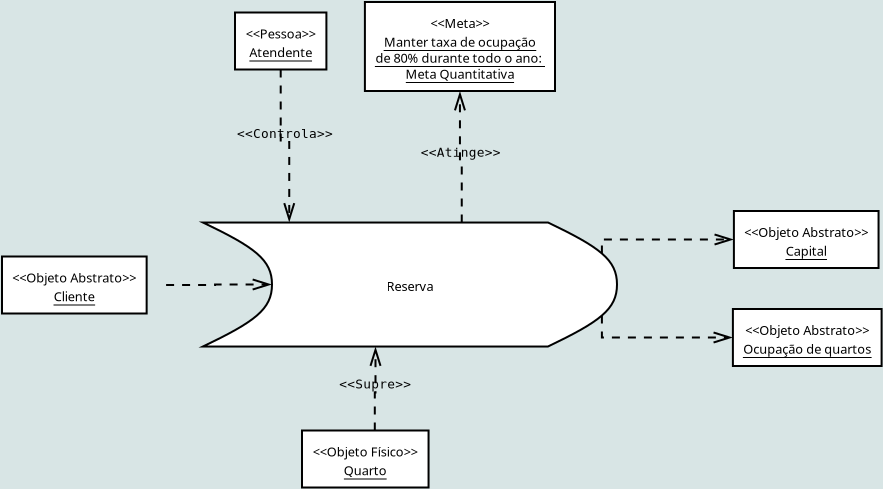 <?xml version="1.0" encoding="UTF-8"?>
<dia:diagram xmlns:dia="http://www.lysator.liu.se/~alla/dia/">
  <dia:layer name="Segundo plano" visible="true" active="true">
    <dia:object type="UML - Object" version="0" id="O0">
      <dia:attribute name="obj_pos">
        <dia:point val="21.5,1.6"/>
      </dia:attribute>
      <dia:attribute name="obj_bb">
        <dia:rectangle val="21.45,1.55;26.352,4.5"/>
      </dia:attribute>
      <dia:attribute name="meta">
        <dia:composite type="dict"/>
      </dia:attribute>
      <dia:attribute name="elem_corner">
        <dia:point val="21.5,1.6"/>
      </dia:attribute>
      <dia:attribute name="elem_width">
        <dia:real val="4.803"/>
      </dia:attribute>
      <dia:attribute name="elem_height">
        <dia:real val="2.85"/>
      </dia:attribute>
      <dia:attribute name="line_width">
        <dia:real val="0.1"/>
      </dia:attribute>
      <dia:attribute name="text_colour">
        <dia:color val="#000000"/>
      </dia:attribute>
      <dia:attribute name="line_colour">
        <dia:color val="#000000"/>
      </dia:attribute>
      <dia:attribute name="fill_colour">
        <dia:color val="#ffffff"/>
      </dia:attribute>
      <dia:attribute name="text">
        <dia:composite type="text">
          <dia:attribute name="string">
            <dia:string>#Atendente#</dia:string>
          </dia:attribute>
          <dia:attribute name="font">
            <dia:font family="sans" style="0" name="Helvetica"/>
          </dia:attribute>
          <dia:attribute name="height">
            <dia:real val="0.8"/>
          </dia:attribute>
          <dia:attribute name="pos">
            <dia:point val="23.901,3.79"/>
          </dia:attribute>
          <dia:attribute name="color">
            <dia:color val="#000000"/>
          </dia:attribute>
          <dia:attribute name="alignment">
            <dia:enum val="1"/>
          </dia:attribute>
        </dia:composite>
      </dia:attribute>
      <dia:attribute name="stereotype">
        <dia:string>#Pessoa#</dia:string>
      </dia:attribute>
      <dia:attribute name="exstate">
        <dia:string>##</dia:string>
      </dia:attribute>
      <dia:attribute name="attrib">
        <dia:composite type="text">
          <dia:attribute name="string">
            <dia:string>##</dia:string>
          </dia:attribute>
          <dia:attribute name="font">
            <dia:font family="sans" style="0" name="Helvetica"/>
          </dia:attribute>
          <dia:attribute name="height">
            <dia:real val="0.8"/>
          </dia:attribute>
          <dia:attribute name="pos">
            <dia:point val="0,0"/>
          </dia:attribute>
          <dia:attribute name="color">
            <dia:color val="#000000"/>
          </dia:attribute>
          <dia:attribute name="alignment">
            <dia:enum val="0"/>
          </dia:attribute>
        </dia:composite>
      </dia:attribute>
      <dia:attribute name="is_active">
        <dia:boolean val="false"/>
      </dia:attribute>
      <dia:attribute name="show_attribs">
        <dia:boolean val="false"/>
      </dia:attribute>
      <dia:attribute name="multiple">
        <dia:boolean val="false"/>
      </dia:attribute>
    </dia:object>
    <dia:object type="UML - Object" version="0" id="O1">
      <dia:attribute name="obj_pos">
        <dia:point val="9.85,13.8"/>
      </dia:attribute>
      <dia:attribute name="obj_bb">
        <dia:rectangle val="9.8,13.75;17.215,16.7"/>
      </dia:attribute>
      <dia:attribute name="meta">
        <dia:composite type="dict"/>
      </dia:attribute>
      <dia:attribute name="elem_corner">
        <dia:point val="9.85,13.8"/>
      </dia:attribute>
      <dia:attribute name="elem_width">
        <dia:real val="7.315"/>
      </dia:attribute>
      <dia:attribute name="elem_height">
        <dia:real val="2.85"/>
      </dia:attribute>
      <dia:attribute name="line_width">
        <dia:real val="0.1"/>
      </dia:attribute>
      <dia:attribute name="text_colour">
        <dia:color val="#000000"/>
      </dia:attribute>
      <dia:attribute name="line_colour">
        <dia:color val="#000000"/>
      </dia:attribute>
      <dia:attribute name="fill_colour">
        <dia:color val="#ffffff"/>
      </dia:attribute>
      <dia:attribute name="text">
        <dia:composite type="text">
          <dia:attribute name="string">
            <dia:string>#Cliente#</dia:string>
          </dia:attribute>
          <dia:attribute name="font">
            <dia:font family="sans" style="0" name="Helvetica"/>
          </dia:attribute>
          <dia:attribute name="height">
            <dia:real val="0.8"/>
          </dia:attribute>
          <dia:attribute name="pos">
            <dia:point val="13.508,15.99"/>
          </dia:attribute>
          <dia:attribute name="color">
            <dia:color val="#000000"/>
          </dia:attribute>
          <dia:attribute name="alignment">
            <dia:enum val="1"/>
          </dia:attribute>
        </dia:composite>
      </dia:attribute>
      <dia:attribute name="stereotype">
        <dia:string>#Objeto Abstrato#</dia:string>
      </dia:attribute>
      <dia:attribute name="exstate">
        <dia:string>##</dia:string>
      </dia:attribute>
      <dia:attribute name="attrib">
        <dia:composite type="text">
          <dia:attribute name="string">
            <dia:string>##</dia:string>
          </dia:attribute>
          <dia:attribute name="font">
            <dia:font family="sans" style="0" name="Helvetica"/>
          </dia:attribute>
          <dia:attribute name="height">
            <dia:real val="0.8"/>
          </dia:attribute>
          <dia:attribute name="pos">
            <dia:point val="0,0"/>
          </dia:attribute>
          <dia:attribute name="color">
            <dia:color val="#000000"/>
          </dia:attribute>
          <dia:attribute name="alignment">
            <dia:enum val="0"/>
          </dia:attribute>
        </dia:composite>
      </dia:attribute>
      <dia:attribute name="is_active">
        <dia:boolean val="false"/>
      </dia:attribute>
      <dia:attribute name="show_attribs">
        <dia:boolean val="false"/>
      </dia:attribute>
      <dia:attribute name="multiple">
        <dia:boolean val="false"/>
      </dia:attribute>
    </dia:object>
    <dia:object type="UML - Object" version="0" id="O2">
      <dia:attribute name="obj_pos">
        <dia:point val="24.85,22.5"/>
      </dia:attribute>
      <dia:attribute name="obj_bb">
        <dia:rectangle val="24.8,22.45;31.405,25.4"/>
      </dia:attribute>
      <dia:attribute name="meta">
        <dia:composite type="dict"/>
      </dia:attribute>
      <dia:attribute name="elem_corner">
        <dia:point val="24.85,22.5"/>
      </dia:attribute>
      <dia:attribute name="elem_width">
        <dia:real val="6.505"/>
      </dia:attribute>
      <dia:attribute name="elem_height">
        <dia:real val="2.85"/>
      </dia:attribute>
      <dia:attribute name="line_width">
        <dia:real val="0.1"/>
      </dia:attribute>
      <dia:attribute name="text_colour">
        <dia:color val="#000000"/>
      </dia:attribute>
      <dia:attribute name="line_colour">
        <dia:color val="#000000"/>
      </dia:attribute>
      <dia:attribute name="fill_colour">
        <dia:color val="#ffffff"/>
      </dia:attribute>
      <dia:attribute name="text">
        <dia:composite type="text">
          <dia:attribute name="string">
            <dia:string>#Quarto#</dia:string>
          </dia:attribute>
          <dia:attribute name="font">
            <dia:font family="sans" style="0" name="Helvetica"/>
          </dia:attribute>
          <dia:attribute name="height">
            <dia:real val="0.8"/>
          </dia:attribute>
          <dia:attribute name="pos">
            <dia:point val="28.102,24.69"/>
          </dia:attribute>
          <dia:attribute name="color">
            <dia:color val="#000000"/>
          </dia:attribute>
          <dia:attribute name="alignment">
            <dia:enum val="1"/>
          </dia:attribute>
        </dia:composite>
      </dia:attribute>
      <dia:attribute name="stereotype">
        <dia:string>#Objeto Físico#</dia:string>
      </dia:attribute>
      <dia:attribute name="exstate">
        <dia:string>##</dia:string>
      </dia:attribute>
      <dia:attribute name="attrib">
        <dia:composite type="text">
          <dia:attribute name="string">
            <dia:string>##</dia:string>
          </dia:attribute>
          <dia:attribute name="font">
            <dia:font family="sans" style="0" name="Helvetica"/>
          </dia:attribute>
          <dia:attribute name="height">
            <dia:real val="0.8"/>
          </dia:attribute>
          <dia:attribute name="pos">
            <dia:point val="0,0"/>
          </dia:attribute>
          <dia:attribute name="color">
            <dia:color val="#000000"/>
          </dia:attribute>
          <dia:attribute name="alignment">
            <dia:enum val="0"/>
          </dia:attribute>
        </dia:composite>
      </dia:attribute>
      <dia:attribute name="is_active">
        <dia:boolean val="false"/>
      </dia:attribute>
      <dia:attribute name="show_attribs">
        <dia:boolean val="false"/>
      </dia:attribute>
      <dia:attribute name="multiple">
        <dia:boolean val="false"/>
      </dia:attribute>
    </dia:object>
    <dia:object type="Flowchart - Transaction File" version="1" id="O3">
      <dia:attribute name="obj_pos">
        <dia:point val="19.9,12.1"/>
      </dia:attribute>
      <dia:attribute name="obj_bb">
        <dia:rectangle val="19.68,12.05;40.65,18.35"/>
      </dia:attribute>
      <dia:attribute name="meta">
        <dia:composite type="dict"/>
      </dia:attribute>
      <dia:attribute name="elem_corner">
        <dia:point val="19.9,12.1"/>
      </dia:attribute>
      <dia:attribute name="elem_width">
        <dia:real val="20.7"/>
      </dia:attribute>
      <dia:attribute name="elem_height">
        <dia:real val="6.2"/>
      </dia:attribute>
      <dia:attribute name="line_width">
        <dia:real val="0.1"/>
      </dia:attribute>
      <dia:attribute name="line_colour">
        <dia:color val="#000000"/>
      </dia:attribute>
      <dia:attribute name="fill_colour">
        <dia:color val="#ffffff"/>
      </dia:attribute>
      <dia:attribute name="show_background">
        <dia:boolean val="true"/>
      </dia:attribute>
      <dia:attribute name="line_style">
        <dia:enum val="0"/>
        <dia:real val="1"/>
      </dia:attribute>
      <dia:attribute name="padding">
        <dia:real val="0.1"/>
      </dia:attribute>
      <dia:attribute name="text">
        <dia:composite type="text">
          <dia:attribute name="string">
            <dia:string>#Reserva#</dia:string>
          </dia:attribute>
          <dia:attribute name="font">
            <dia:font family="sans" style="0" name="Helvetica"/>
          </dia:attribute>
          <dia:attribute name="height">
            <dia:real val="0.8"/>
          </dia:attribute>
          <dia:attribute name="pos">
            <dia:point val="30.25,15.44"/>
          </dia:attribute>
          <dia:attribute name="color">
            <dia:color val="#000000"/>
          </dia:attribute>
          <dia:attribute name="alignment">
            <dia:enum val="1"/>
          </dia:attribute>
        </dia:composite>
      </dia:attribute>
      <dia:attribute name="flip_horizontal">
        <dia:boolean val="true"/>
      </dia:attribute>
      <dia:attribute name="flip_vertical">
        <dia:boolean val="false"/>
      </dia:attribute>
      <dia:attribute name="subscale">
        <dia:real val="1"/>
      </dia:attribute>
    </dia:object>
    <dia:object type="UML - Object" version="0" id="O4">
      <dia:attribute name="obj_pos">
        <dia:point val="27.995,1.075"/>
      </dia:attribute>
      <dia:attribute name="obj_bb">
        <dia:rectangle val="27.945,1.025;37.33,5.575"/>
      </dia:attribute>
      <dia:attribute name="meta">
        <dia:composite type="dict"/>
      </dia:attribute>
      <dia:attribute name="elem_corner">
        <dia:point val="27.995,1.075"/>
      </dia:attribute>
      <dia:attribute name="elem_width">
        <dia:real val="9.285"/>
      </dia:attribute>
      <dia:attribute name="elem_height">
        <dia:real val="4.45"/>
      </dia:attribute>
      <dia:attribute name="line_width">
        <dia:real val="0.1"/>
      </dia:attribute>
      <dia:attribute name="text_colour">
        <dia:color val="#000000"/>
      </dia:attribute>
      <dia:attribute name="line_colour">
        <dia:color val="#000000"/>
      </dia:attribute>
      <dia:attribute name="fill_colour">
        <dia:color val="#ffffff"/>
      </dia:attribute>
      <dia:attribute name="text">
        <dia:composite type="text">
          <dia:attribute name="string">
            <dia:string>#Manter taxa de ocupação
de 80% durante todo o ano: 
Meta Quantitativa#</dia:string>
          </dia:attribute>
          <dia:attribute name="font">
            <dia:font family="sans" style="0" name="Helvetica"/>
          </dia:attribute>
          <dia:attribute name="height">
            <dia:real val="0.8"/>
          </dia:attribute>
          <dia:attribute name="pos">
            <dia:point val="32.638,3.265"/>
          </dia:attribute>
          <dia:attribute name="color">
            <dia:color val="#000000"/>
          </dia:attribute>
          <dia:attribute name="alignment">
            <dia:enum val="1"/>
          </dia:attribute>
        </dia:composite>
      </dia:attribute>
      <dia:attribute name="stereotype">
        <dia:string>#Meta#</dia:string>
      </dia:attribute>
      <dia:attribute name="exstate">
        <dia:string>##</dia:string>
      </dia:attribute>
      <dia:attribute name="attrib">
        <dia:composite type="text">
          <dia:attribute name="string">
            <dia:string>##</dia:string>
          </dia:attribute>
          <dia:attribute name="font">
            <dia:font family="sans" style="0" name="Helvetica"/>
          </dia:attribute>
          <dia:attribute name="height">
            <dia:real val="0.8"/>
          </dia:attribute>
          <dia:attribute name="pos">
            <dia:point val="0,0"/>
          </dia:attribute>
          <dia:attribute name="color">
            <dia:color val="#000000"/>
          </dia:attribute>
          <dia:attribute name="alignment">
            <dia:enum val="0"/>
          </dia:attribute>
        </dia:composite>
      </dia:attribute>
      <dia:attribute name="is_active">
        <dia:boolean val="false"/>
      </dia:attribute>
      <dia:attribute name="show_attribs">
        <dia:boolean val="false"/>
      </dia:attribute>
      <dia:attribute name="multiple">
        <dia:boolean val="false"/>
      </dia:attribute>
    </dia:object>
    <dia:object type="UML - Object" version="0" id="O5">
      <dia:attribute name="obj_pos">
        <dia:point val="46.445,11.525"/>
      </dia:attribute>
      <dia:attribute name="obj_bb">
        <dia:rectangle val="46.395,11.475;53.81,14.425"/>
      </dia:attribute>
      <dia:attribute name="meta">
        <dia:composite type="dict"/>
      </dia:attribute>
      <dia:attribute name="elem_corner">
        <dia:point val="46.445,11.525"/>
      </dia:attribute>
      <dia:attribute name="elem_width">
        <dia:real val="7.315"/>
      </dia:attribute>
      <dia:attribute name="elem_height">
        <dia:real val="2.85"/>
      </dia:attribute>
      <dia:attribute name="line_width">
        <dia:real val="0.1"/>
      </dia:attribute>
      <dia:attribute name="text_colour">
        <dia:color val="#000000"/>
      </dia:attribute>
      <dia:attribute name="line_colour">
        <dia:color val="#000000"/>
      </dia:attribute>
      <dia:attribute name="fill_colour">
        <dia:color val="#ffffff"/>
      </dia:attribute>
      <dia:attribute name="text">
        <dia:composite type="text">
          <dia:attribute name="string">
            <dia:string>#Capital#</dia:string>
          </dia:attribute>
          <dia:attribute name="font">
            <dia:font family="sans" style="0" name="Helvetica"/>
          </dia:attribute>
          <dia:attribute name="height">
            <dia:real val="0.8"/>
          </dia:attribute>
          <dia:attribute name="pos">
            <dia:point val="50.102,13.715"/>
          </dia:attribute>
          <dia:attribute name="color">
            <dia:color val="#000000"/>
          </dia:attribute>
          <dia:attribute name="alignment">
            <dia:enum val="1"/>
          </dia:attribute>
        </dia:composite>
      </dia:attribute>
      <dia:attribute name="stereotype">
        <dia:string>#Objeto Abstrato#</dia:string>
      </dia:attribute>
      <dia:attribute name="exstate">
        <dia:string>##</dia:string>
      </dia:attribute>
      <dia:attribute name="attrib">
        <dia:composite type="text">
          <dia:attribute name="string">
            <dia:string>##</dia:string>
          </dia:attribute>
          <dia:attribute name="font">
            <dia:font family="sans" style="0" name="Helvetica"/>
          </dia:attribute>
          <dia:attribute name="height">
            <dia:real val="0.8"/>
          </dia:attribute>
          <dia:attribute name="pos">
            <dia:point val="0,0"/>
          </dia:attribute>
          <dia:attribute name="color">
            <dia:color val="#000000"/>
          </dia:attribute>
          <dia:attribute name="alignment">
            <dia:enum val="0"/>
          </dia:attribute>
        </dia:composite>
      </dia:attribute>
      <dia:attribute name="is_active">
        <dia:boolean val="false"/>
      </dia:attribute>
      <dia:attribute name="show_attribs">
        <dia:boolean val="false"/>
      </dia:attribute>
      <dia:attribute name="multiple">
        <dia:boolean val="false"/>
      </dia:attribute>
    </dia:object>
    <dia:object type="UML - Object" version="0" id="O6">
      <dia:attribute name="obj_pos">
        <dia:point val="46.395,16.425"/>
      </dia:attribute>
      <dia:attribute name="obj_bb">
        <dia:rectangle val="46.345,16.375;53.76,19.325"/>
      </dia:attribute>
      <dia:attribute name="meta">
        <dia:composite type="dict"/>
      </dia:attribute>
      <dia:attribute name="elem_corner">
        <dia:point val="46.395,16.425"/>
      </dia:attribute>
      <dia:attribute name="elem_width">
        <dia:real val="7.315"/>
      </dia:attribute>
      <dia:attribute name="elem_height">
        <dia:real val="2.85"/>
      </dia:attribute>
      <dia:attribute name="line_width">
        <dia:real val="0.1"/>
      </dia:attribute>
      <dia:attribute name="text_colour">
        <dia:color val="#000000"/>
      </dia:attribute>
      <dia:attribute name="line_colour">
        <dia:color val="#000000"/>
      </dia:attribute>
      <dia:attribute name="fill_colour">
        <dia:color val="#ffffff"/>
      </dia:attribute>
      <dia:attribute name="text">
        <dia:composite type="text">
          <dia:attribute name="string">
            <dia:string>#Ocupação de quartos#</dia:string>
          </dia:attribute>
          <dia:attribute name="font">
            <dia:font family="sans" style="0" name="Helvetica"/>
          </dia:attribute>
          <dia:attribute name="height">
            <dia:real val="0.8"/>
          </dia:attribute>
          <dia:attribute name="pos">
            <dia:point val="50.053,18.615"/>
          </dia:attribute>
          <dia:attribute name="color">
            <dia:color val="#000000"/>
          </dia:attribute>
          <dia:attribute name="alignment">
            <dia:enum val="1"/>
          </dia:attribute>
        </dia:composite>
      </dia:attribute>
      <dia:attribute name="stereotype">
        <dia:string>#Objeto Abstrato#</dia:string>
      </dia:attribute>
      <dia:attribute name="exstate">
        <dia:string>##</dia:string>
      </dia:attribute>
      <dia:attribute name="attrib">
        <dia:composite type="text">
          <dia:attribute name="string">
            <dia:string>##</dia:string>
          </dia:attribute>
          <dia:attribute name="font">
            <dia:font family="sans" style="0" name="Helvetica"/>
          </dia:attribute>
          <dia:attribute name="height">
            <dia:real val="0.8"/>
          </dia:attribute>
          <dia:attribute name="pos">
            <dia:point val="0,0"/>
          </dia:attribute>
          <dia:attribute name="color">
            <dia:color val="#000000"/>
          </dia:attribute>
          <dia:attribute name="alignment">
            <dia:enum val="0"/>
          </dia:attribute>
        </dia:composite>
      </dia:attribute>
      <dia:attribute name="is_active">
        <dia:boolean val="false"/>
      </dia:attribute>
      <dia:attribute name="show_attribs">
        <dia:boolean val="false"/>
      </dia:attribute>
      <dia:attribute name="multiple">
        <dia:boolean val="false"/>
      </dia:attribute>
    </dia:object>
    <dia:object type="UML - Dependency" version="1" id="O7">
      <dia:attribute name="obj_pos">
        <dia:point val="23.901,4.45"/>
      </dia:attribute>
      <dia:attribute name="obj_bb">
        <dia:rectangle val="22.517,4.4;25.597,12.55"/>
      </dia:attribute>
      <dia:attribute name="meta">
        <dia:composite type="dict"/>
      </dia:attribute>
      <dia:attribute name="orth_points">
        <dia:point val="23.901,4.45"/>
        <dia:point val="23.901,8.075"/>
        <dia:point val="24.212,8.075"/>
        <dia:point val="24.212,12.1"/>
      </dia:attribute>
      <dia:attribute name="orth_orient">
        <dia:enum val="1"/>
        <dia:enum val="0"/>
        <dia:enum val="1"/>
      </dia:attribute>
      <dia:attribute name="orth_autoroute">
        <dia:boolean val="true"/>
      </dia:attribute>
      <dia:attribute name="text_colour">
        <dia:color val="#000000"/>
      </dia:attribute>
      <dia:attribute name="line_colour">
        <dia:color val="#000000"/>
      </dia:attribute>
      <dia:attribute name="name">
        <dia:string>##</dia:string>
      </dia:attribute>
      <dia:attribute name="stereotype">
        <dia:string>#Controla#</dia:string>
      </dia:attribute>
      <dia:attribute name="draw_arrow">
        <dia:boolean val="true"/>
      </dia:attribute>
      <dia:connections>
        <dia:connection handle="0" to="O0" connection="6"/>
        <dia:connection handle="1" to="O3" connection="3"/>
      </dia:connections>
    </dia:object>
    <dia:object type="UML - Dependency" version="1" id="O8">
      <dia:attribute name="obj_pos">
        <dia:point val="32.837,12.1"/>
      </dia:attribute>
      <dia:attribute name="obj_bb">
        <dia:rectangle val="30.812,5.075;34.663,12.15"/>
      </dia:attribute>
      <dia:attribute name="meta">
        <dia:composite type="dict"/>
      </dia:attribute>
      <dia:attribute name="orth_points">
        <dia:point val="32.837,12.1"/>
        <dia:point val="32.837,9.012"/>
        <dia:point val="32.638,9.012"/>
        <dia:point val="32.638,5.525"/>
      </dia:attribute>
      <dia:attribute name="orth_orient">
        <dia:enum val="1"/>
        <dia:enum val="0"/>
        <dia:enum val="1"/>
      </dia:attribute>
      <dia:attribute name="orth_autoroute">
        <dia:boolean val="true"/>
      </dia:attribute>
      <dia:attribute name="text_colour">
        <dia:color val="#000000"/>
      </dia:attribute>
      <dia:attribute name="line_colour">
        <dia:color val="#000000"/>
      </dia:attribute>
      <dia:attribute name="name">
        <dia:string>#&lt;&lt;Atinge&gt;&gt;#</dia:string>
      </dia:attribute>
      <dia:attribute name="stereotype">
        <dia:string>##</dia:string>
      </dia:attribute>
      <dia:attribute name="draw_arrow">
        <dia:boolean val="true"/>
      </dia:attribute>
      <dia:connections>
        <dia:connection handle="0" to="O3" connection="1"/>
        <dia:connection handle="1" to="O4" connection="6"/>
      </dia:connections>
    </dia:object>
    <dia:object type="UML - Dependency" version="1" id="O9">
      <dia:attribute name="obj_pos">
        <dia:point val="18.055,15.225"/>
      </dia:attribute>
      <dia:attribute name="obj_bb">
        <dia:rectangle val="18.005,14.412;23.8,16.012"/>
      </dia:attribute>
      <dia:attribute name="meta">
        <dia:composite type="dict"/>
      </dia:attribute>
      <dia:attribute name="orth_points">
        <dia:point val="18.055,15.225"/>
        <dia:point val="20.503,15.225"/>
        <dia:point val="20.503,15.2"/>
        <dia:point val="23.35,15.2"/>
      </dia:attribute>
      <dia:attribute name="orth_orient">
        <dia:enum val="0"/>
        <dia:enum val="1"/>
        <dia:enum val="0"/>
      </dia:attribute>
      <dia:attribute name="orth_autoroute">
        <dia:boolean val="true"/>
      </dia:attribute>
      <dia:attribute name="text_colour">
        <dia:color val="#000000"/>
      </dia:attribute>
      <dia:attribute name="line_colour">
        <dia:color val="#000000"/>
      </dia:attribute>
      <dia:attribute name="name">
        <dia:string>##</dia:string>
      </dia:attribute>
      <dia:attribute name="stereotype">
        <dia:string>##</dia:string>
      </dia:attribute>
      <dia:attribute name="draw_arrow">
        <dia:boolean val="true"/>
      </dia:attribute>
      <dia:connections>
        <dia:connection handle="0" to="O1" connection="4"/>
        <dia:connection handle="1" to="O3" connection="10"/>
      </dia:connections>
    </dia:object>
    <dia:object type="UML - Dependency" version="1" id="O10">
      <dia:attribute name="obj_pos">
        <dia:point val="28.49,22.5"/>
      </dia:attribute>
      <dia:attribute name="obj_bb">
        <dia:rectangle val="26.775,17.85;30.24,22.55"/>
      </dia:attribute>
      <dia:attribute name="meta">
        <dia:composite type="dict"/>
      </dia:attribute>
      <dia:attribute name="orth_points">
        <dia:point val="28.49,22.5"/>
        <dia:point val="28.49,20.6"/>
        <dia:point val="28.525,20.6"/>
        <dia:point val="28.525,18.3"/>
      </dia:attribute>
      <dia:attribute name="orth_orient">
        <dia:enum val="1"/>
        <dia:enum val="0"/>
        <dia:enum val="1"/>
      </dia:attribute>
      <dia:attribute name="orth_autoroute">
        <dia:boolean val="false"/>
      </dia:attribute>
      <dia:attribute name="text_colour">
        <dia:color val="#000000"/>
      </dia:attribute>
      <dia:attribute name="line_colour">
        <dia:color val="#000000"/>
      </dia:attribute>
      <dia:attribute name="name">
        <dia:string>#&lt;&lt;Supre&gt;&gt;#</dia:string>
      </dia:attribute>
      <dia:attribute name="stereotype">
        <dia:string>##</dia:string>
      </dia:attribute>
      <dia:attribute name="draw_arrow">
        <dia:boolean val="true"/>
      </dia:attribute>
      <dia:connections>
        <dia:connection handle="0" to="O2" connection="1"/>
        <dia:connection handle="1" to="O3" connection="14"/>
      </dia:connections>
    </dia:object>
    <dia:object type="UML - Dependency" version="1" id="O11">
      <dia:attribute name="obj_pos">
        <dia:point val="39.845,13.65"/>
      </dia:attribute>
      <dia:attribute name="obj_bb">
        <dia:rectangle val="39.795,12.15;46.516,13.75"/>
      </dia:attribute>
      <dia:attribute name="meta">
        <dia:composite type="dict"/>
      </dia:attribute>
      <dia:attribute name="orth_points">
        <dia:point val="39.845,13.65"/>
        <dia:point val="39.845,12.95"/>
        <dia:point val="46.445,12.95"/>
        <dia:point val="46.445,12.95"/>
      </dia:attribute>
      <dia:attribute name="orth_orient">
        <dia:enum val="1"/>
        <dia:enum val="0"/>
        <dia:enum val="1"/>
      </dia:attribute>
      <dia:attribute name="orth_autoroute">
        <dia:boolean val="false"/>
      </dia:attribute>
      <dia:attribute name="text_colour">
        <dia:color val="#000000"/>
      </dia:attribute>
      <dia:attribute name="line_colour">
        <dia:color val="#000000"/>
      </dia:attribute>
      <dia:attribute name="name">
        <dia:string>##</dia:string>
      </dia:attribute>
      <dia:attribute name="stereotype">
        <dia:string>##</dia:string>
      </dia:attribute>
      <dia:attribute name="draw_arrow">
        <dia:boolean val="true"/>
      </dia:attribute>
      <dia:connections>
        <dia:connection handle="0" to="O3" connection="5"/>
        <dia:connection handle="1" to="O5" connection="3"/>
      </dia:connections>
    </dia:object>
    <dia:object type="UML - Dependency" version="1" id="O12">
      <dia:attribute name="obj_pos">
        <dia:point val="39.845,16.75"/>
      </dia:attribute>
      <dia:attribute name="obj_bb">
        <dia:rectangle val="39.795,16.7;46.466,18.65"/>
      </dia:attribute>
      <dia:attribute name="meta">
        <dia:composite type="dict"/>
      </dia:attribute>
      <dia:attribute name="orth_points">
        <dia:point val="39.845,16.75"/>
        <dia:point val="39.845,17.85"/>
        <dia:point val="46.395,17.85"/>
        <dia:point val="46.395,17.85"/>
      </dia:attribute>
      <dia:attribute name="orth_orient">
        <dia:enum val="1"/>
        <dia:enum val="0"/>
        <dia:enum val="1"/>
      </dia:attribute>
      <dia:attribute name="orth_autoroute">
        <dia:boolean val="true"/>
      </dia:attribute>
      <dia:attribute name="text_colour">
        <dia:color val="#000000"/>
      </dia:attribute>
      <dia:attribute name="line_colour">
        <dia:color val="#000000"/>
      </dia:attribute>
      <dia:attribute name="name">
        <dia:string>##</dia:string>
      </dia:attribute>
      <dia:attribute name="stereotype">
        <dia:string>##</dia:string>
      </dia:attribute>
      <dia:attribute name="draw_arrow">
        <dia:boolean val="true"/>
      </dia:attribute>
      <dia:connections>
        <dia:connection handle="0" to="O3" connection="7"/>
        <dia:connection handle="1" to="O6" connection="3"/>
      </dia:connections>
    </dia:object>
  </dia:layer>
</dia:diagram>
